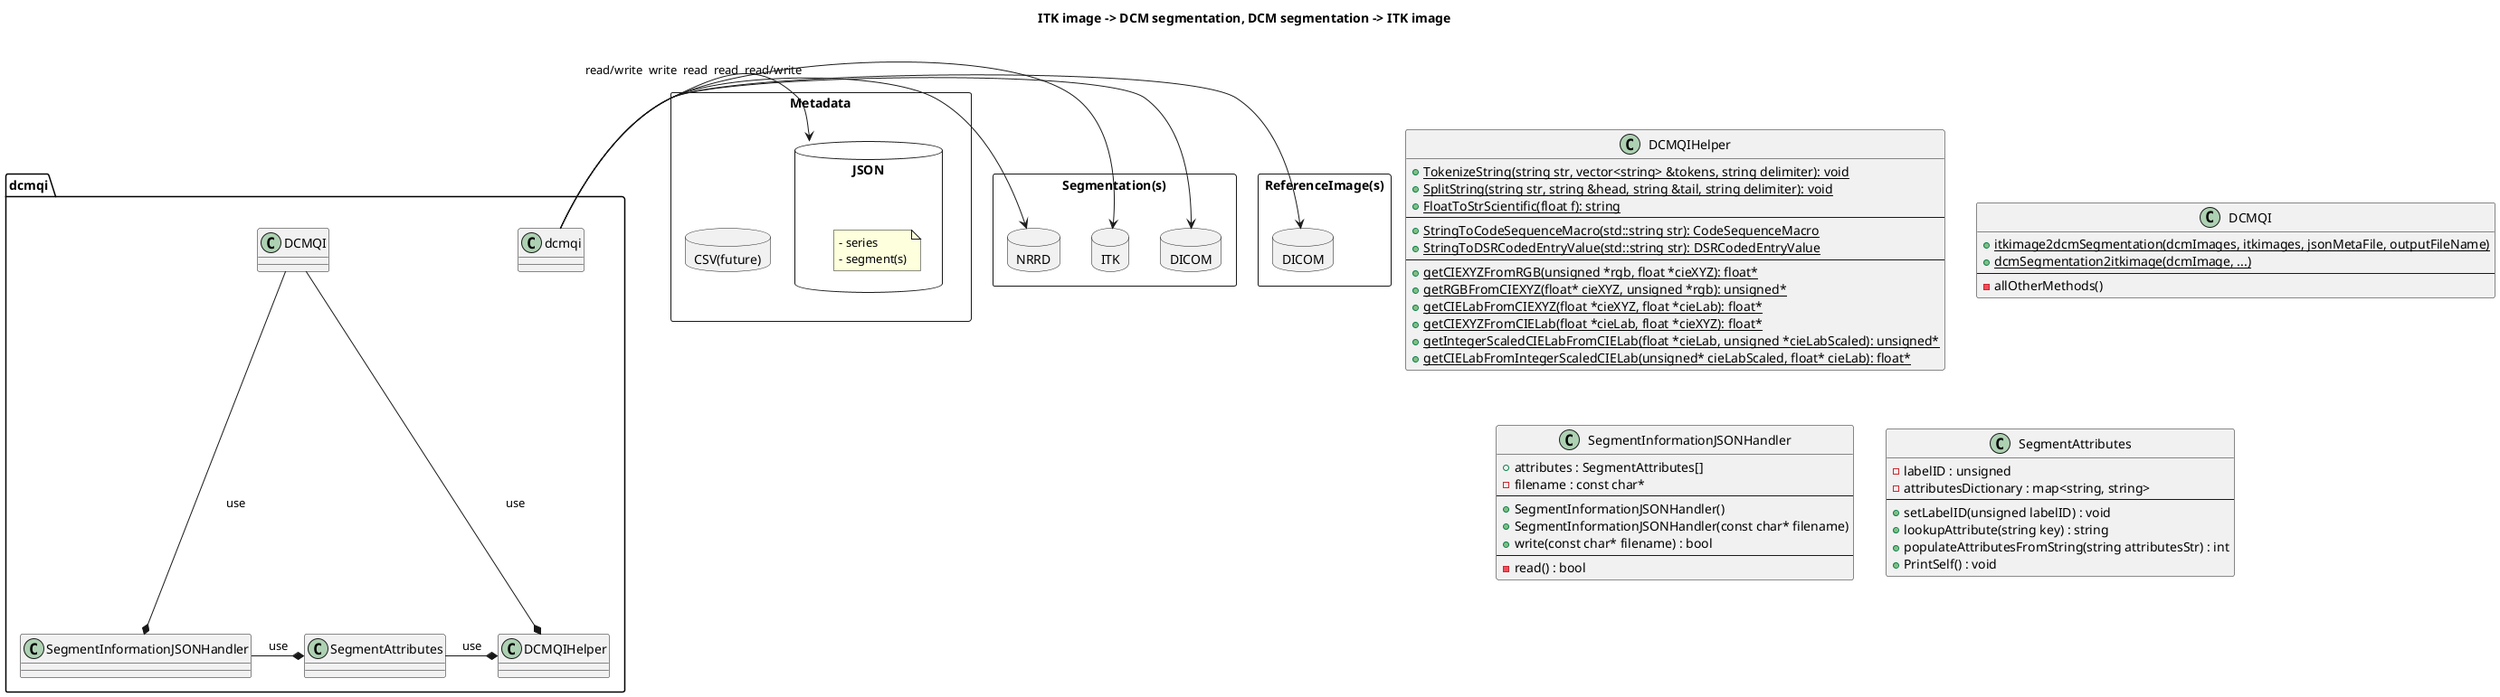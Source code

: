 @startuml

title ITK image -> DCM segmentation, DCM segmentation -> ITK image

package Metadata <<Rectangle>> {
    package JSON <<Database>> {
        note as metaNote
          - series
          - segment(s)
        end note
    }
    package CSV(future) <<Database>> {
    }
}

package Segmentation(s) <<Rectangle>>{
    package NRRD <<Database>> {
    }
    package ITK <<Database>> {
    }
    package DICOM <<Database>>{
    }
}

package ReferenceImage(s) as ReferenceImage <<Rectangle>> {
    package DICOM as DICOM1 <<Database>>{
    }
}

package dcmqi {

    DCMQI ---* SegmentInformationJSONHandler: use
    DCMQI ---* DCMQIHelper : use

    SegmentInformationJSONHandler -* SegmentAttributes : use

    dcmqi -> JSON : read/write
    dcmqi -> DICOM: read/write
    dcmqi -> DICOM1: read

    dcmqi -> ITK: read
    dcmqi -> NRRD: write

    SegmentAttributes -*  DCMQIHelper : use
}

class DCMQIHelper {
    + {static} TokenizeString(string str, vector<string> &tokens, string delimiter): void
    + {static} SplitString(string str, string &head, string &tail, string delimiter): void
    + {static} FloatToStrScientific(float f): string
---
    + {static} StringToCodeSequenceMacro(std::string str): CodeSequenceMacro
    + {static} StringToDSRCodedEntryValue(std::string str): DSRCodedEntryValue
---
    + {static} getCIEXYZFromRGB(unsigned *rgb, float *cieXYZ): float*
    + {static} getRGBFromCIEXYZ(float* cieXYZ, unsigned *rgb): unsigned*
    + {static} getCIELabFromCIEXYZ(float *cieXYZ, float *cieLab): float*
    + {static} getCIEXYZFromCIELab(float *cieLab, float *cieXYZ): float*
    + {static} getIntegerScaledCIELabFromCIELab(float *cieLab, unsigned *cieLabScaled): unsigned*
    + {static} getCIELabFromIntegerScaledCIELab(unsigned* cieLabScaled, float* cieLab): float*
}

class DCMQI {
    + {static} itkimage2dcmSegmentation(dcmImages, itkimages, jsonMetaFile, outputFileName)
    + {static} dcmSegmentation2itkimage(dcmImage, ...)
---
    - allOtherMethods()
}

class SegmentInformationJSONHandler {
    + attributes : SegmentAttributes[]
    - filename : const char*
---
    + SegmentInformationJSONHandler()
    + SegmentInformationJSONHandler(const char* filename)
    + write(const char* filename) : bool
---
    - read() : bool
}

class SegmentAttributes {
    - labelID : unsigned
    - attributesDictionary : map<string, string>
---
    + setLabelID(unsigned labelID) : void
    + lookupAttribute(string key) : string
    + populateAttributesFromString(string attributesStr) : int
    + PrintSelf() : void
}

@enduml